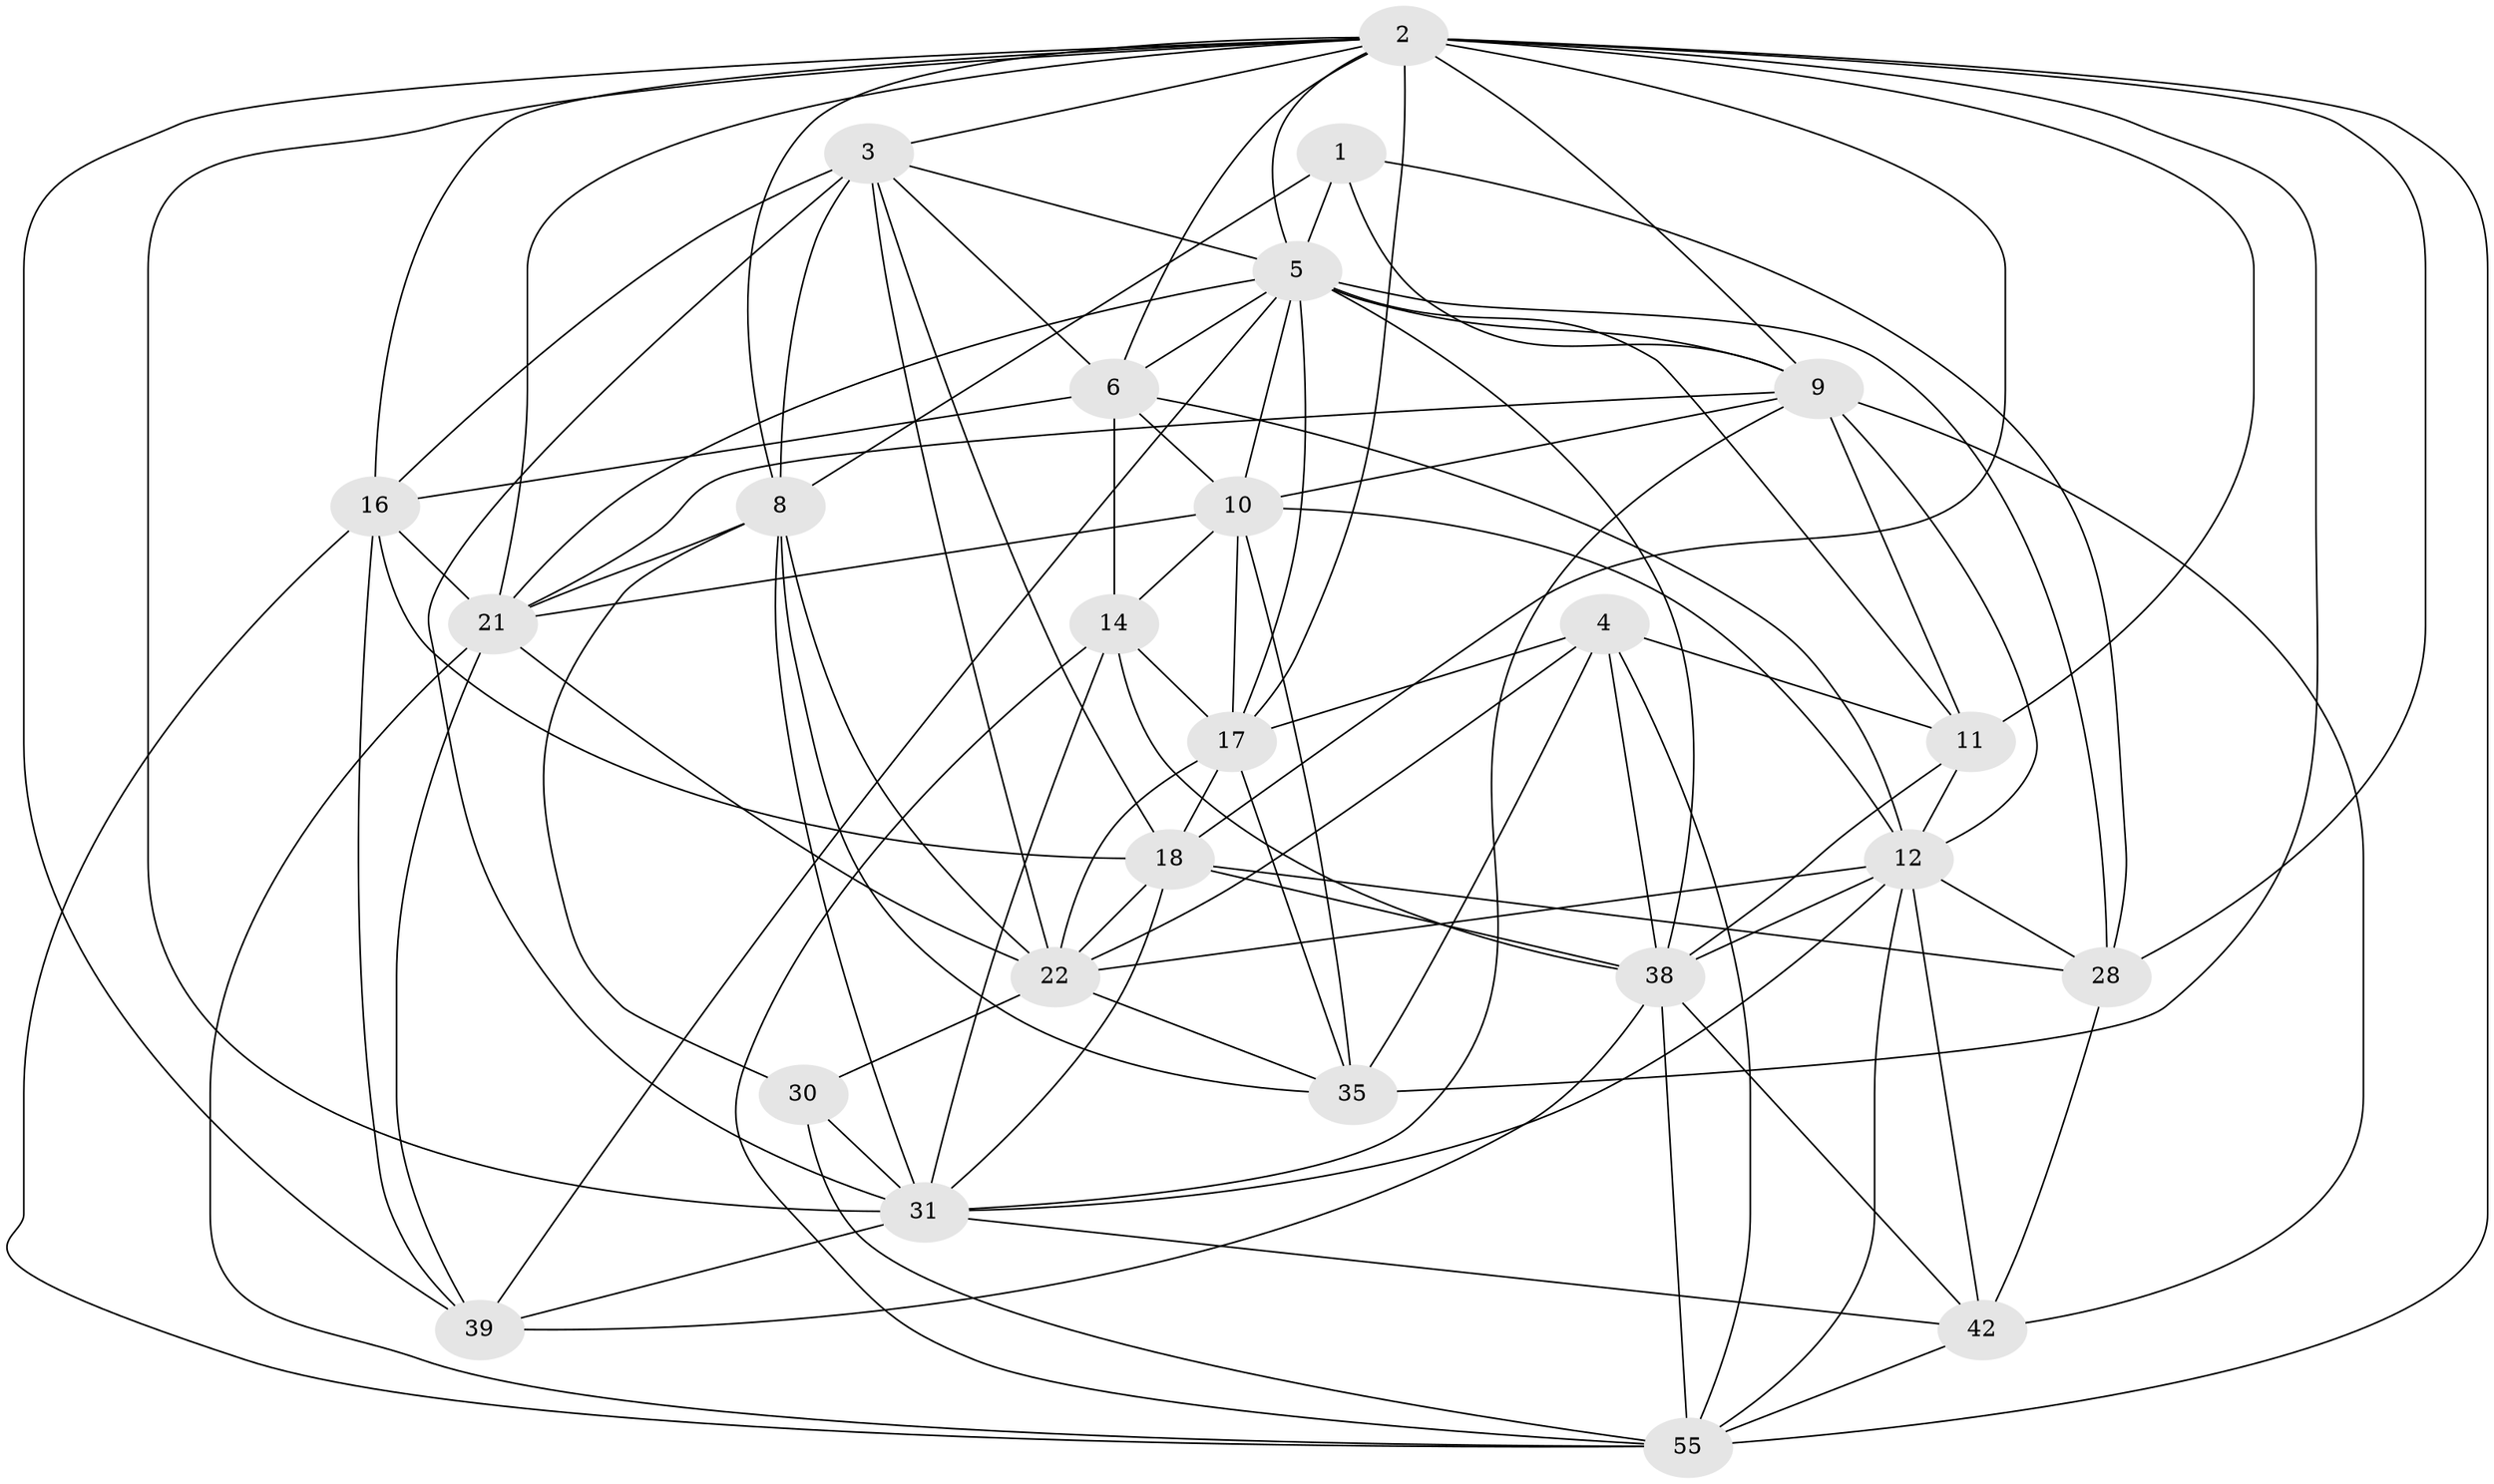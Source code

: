 // original degree distribution, {4: 1.0}
// Generated by graph-tools (version 1.1) at 2025/20/03/04/25 18:20:41]
// undirected, 25 vertices, 98 edges
graph export_dot {
graph [start="1"]
  node [color=gray90,style=filled];
  1 [super="+41"];
  2 [super="+7+15+67"];
  3 [super="+61+60"];
  4 [super="+75"];
  5 [super="+27+43"];
  6 [super="+45+64"];
  8 [super="+79+84+44"];
  9 [super="+82+19"];
  10 [super="+66"];
  11 [super="+13"];
  12 [super="+37+24"];
  14 [super="+56"];
  16 [super="+29+77"];
  17 [super="+51+23"];
  18 [super="+36+20"];
  21 [super="+25+63"];
  22 [super="+26+78+52"];
  28 [super="+58"];
  30;
  31 [super="+86+50+53"];
  35 [super="+72"];
  38 [super="+49+46+81"];
  39 [super="+73"];
  42 [super="+83"];
  55 [super="+70+69"];
  1 -- 8 [weight=2];
  1 -- 28;
  1 -- 5 [weight=2];
  1 -- 9;
  2 -- 11 [weight=2];
  2 -- 17;
  2 -- 5;
  2 -- 28;
  2 -- 35;
  2 -- 8;
  2 -- 18;
  2 -- 55;
  2 -- 3;
  2 -- 21;
  2 -- 16;
  2 -- 9;
  2 -- 31;
  2 -- 6;
  2 -- 39;
  3 -- 18;
  3 -- 22;
  3 -- 5;
  3 -- 8;
  3 -- 31;
  3 -- 6;
  3 -- 16;
  4 -- 35;
  4 -- 38;
  4 -- 55;
  4 -- 17;
  4 -- 11;
  4 -- 22;
  5 -- 38 [weight=2];
  5 -- 6;
  5 -- 21 [weight=2];
  5 -- 39;
  5 -- 10;
  5 -- 9 [weight=2];
  5 -- 11;
  5 -- 17;
  5 -- 28;
  6 -- 10;
  6 -- 16 [weight=2];
  6 -- 12;
  6 -- 14;
  8 -- 35;
  8 -- 30;
  8 -- 22;
  8 -- 31;
  8 -- 21 [weight=2];
  9 -- 11;
  9 -- 10;
  9 -- 42;
  9 -- 21;
  9 -- 12;
  9 -- 31;
  10 -- 35;
  10 -- 17;
  10 -- 14;
  10 -- 12;
  10 -- 21;
  11 -- 12 [weight=2];
  11 -- 38;
  12 -- 42;
  12 -- 22;
  12 -- 38 [weight=2];
  12 -- 31;
  12 -- 28;
  12 -- 55;
  14 -- 55;
  14 -- 38;
  14 -- 17;
  14 -- 31;
  16 -- 18;
  16 -- 39;
  16 -- 55;
  16 -- 21;
  17 -- 22;
  17 -- 18;
  17 -- 35;
  18 -- 22;
  18 -- 31;
  18 -- 38;
  18 -- 28;
  21 -- 22 [weight=2];
  21 -- 39;
  21 -- 55;
  22 -- 30;
  22 -- 35;
  28 -- 42;
  30 -- 55;
  30 -- 31;
  31 -- 42;
  31 -- 39;
  38 -- 42;
  38 -- 39;
  38 -- 55 [weight=2];
  42 -- 55;
}

